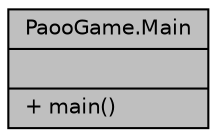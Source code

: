 digraph "PaooGame.Main"
{
 // INTERACTIVE_SVG=YES
 // LATEX_PDF_SIZE
  edge [fontname="Helvetica",fontsize="10",labelfontname="Helvetica",labelfontsize="10"];
  node [fontname="Helvetica",fontsize="10",shape=record];
  Node1 [label="{PaooGame.Main\n||+ main()\l}",height=0.2,width=0.4,color="black", fillcolor="grey75", style="filled", fontcolor="black",tooltip=" "];
}

